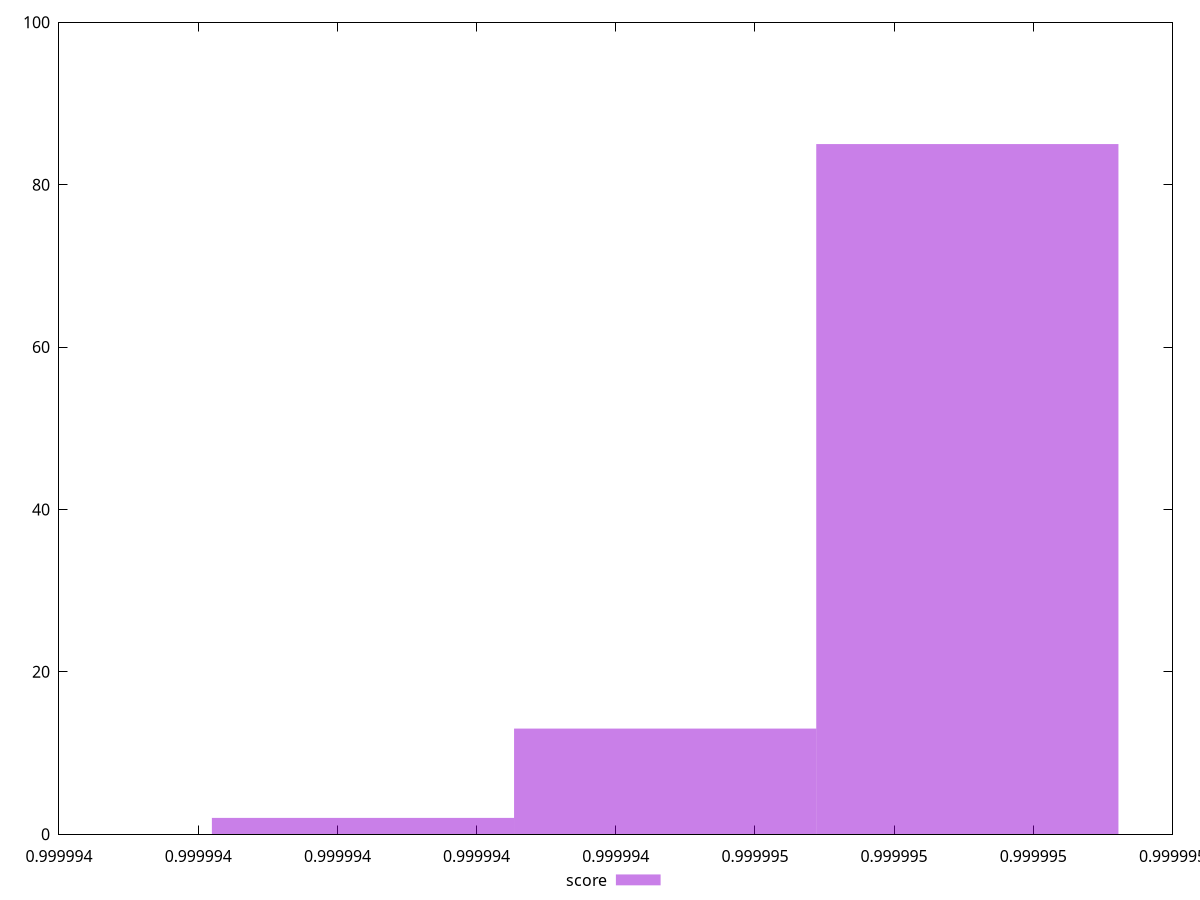 reset
set terminal svg size 640, 490 enhanced background rgb 'white'
set output "reprap/first-contentful-paint/samples/empty/score/histogram.svg"

$score <<EOF
0.9999940367752078 2
0.9999949052096732 85
0.9999944709924405 13
EOF

set key outside below
set boxwidth 4.3421723269762443e-7
set yrange [0:100]
set style fill transparent solid 0.5 noborder

plot \
  $score title "score" with boxes, \


reset